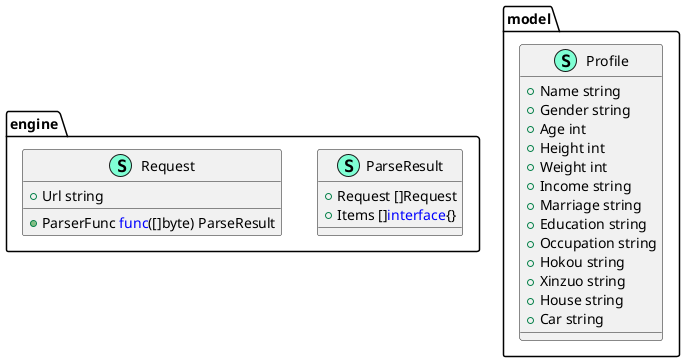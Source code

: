 @startuml
namespace engine {
    class ParseResult << (S,Aquamarine) >> {
        + Request []Request
        + Items []<font color=blue>interface</font>{}

    }
    class Request << (S,Aquamarine) >> {
        + Url string
        + ParserFunc <font color=blue>func</font>([]byte) ParseResult

    }
}


namespace model {
    class Profile << (S,Aquamarine) >> {
        + Name string
        + Gender string
        + Age int
        + Height int
        + Weight int
        + Income string
        + Marriage string
        + Education string
        + Occupation string
        + Hokou string
        + Xinzuo string
        + House string
        + Car string

    }
}


@enduml
